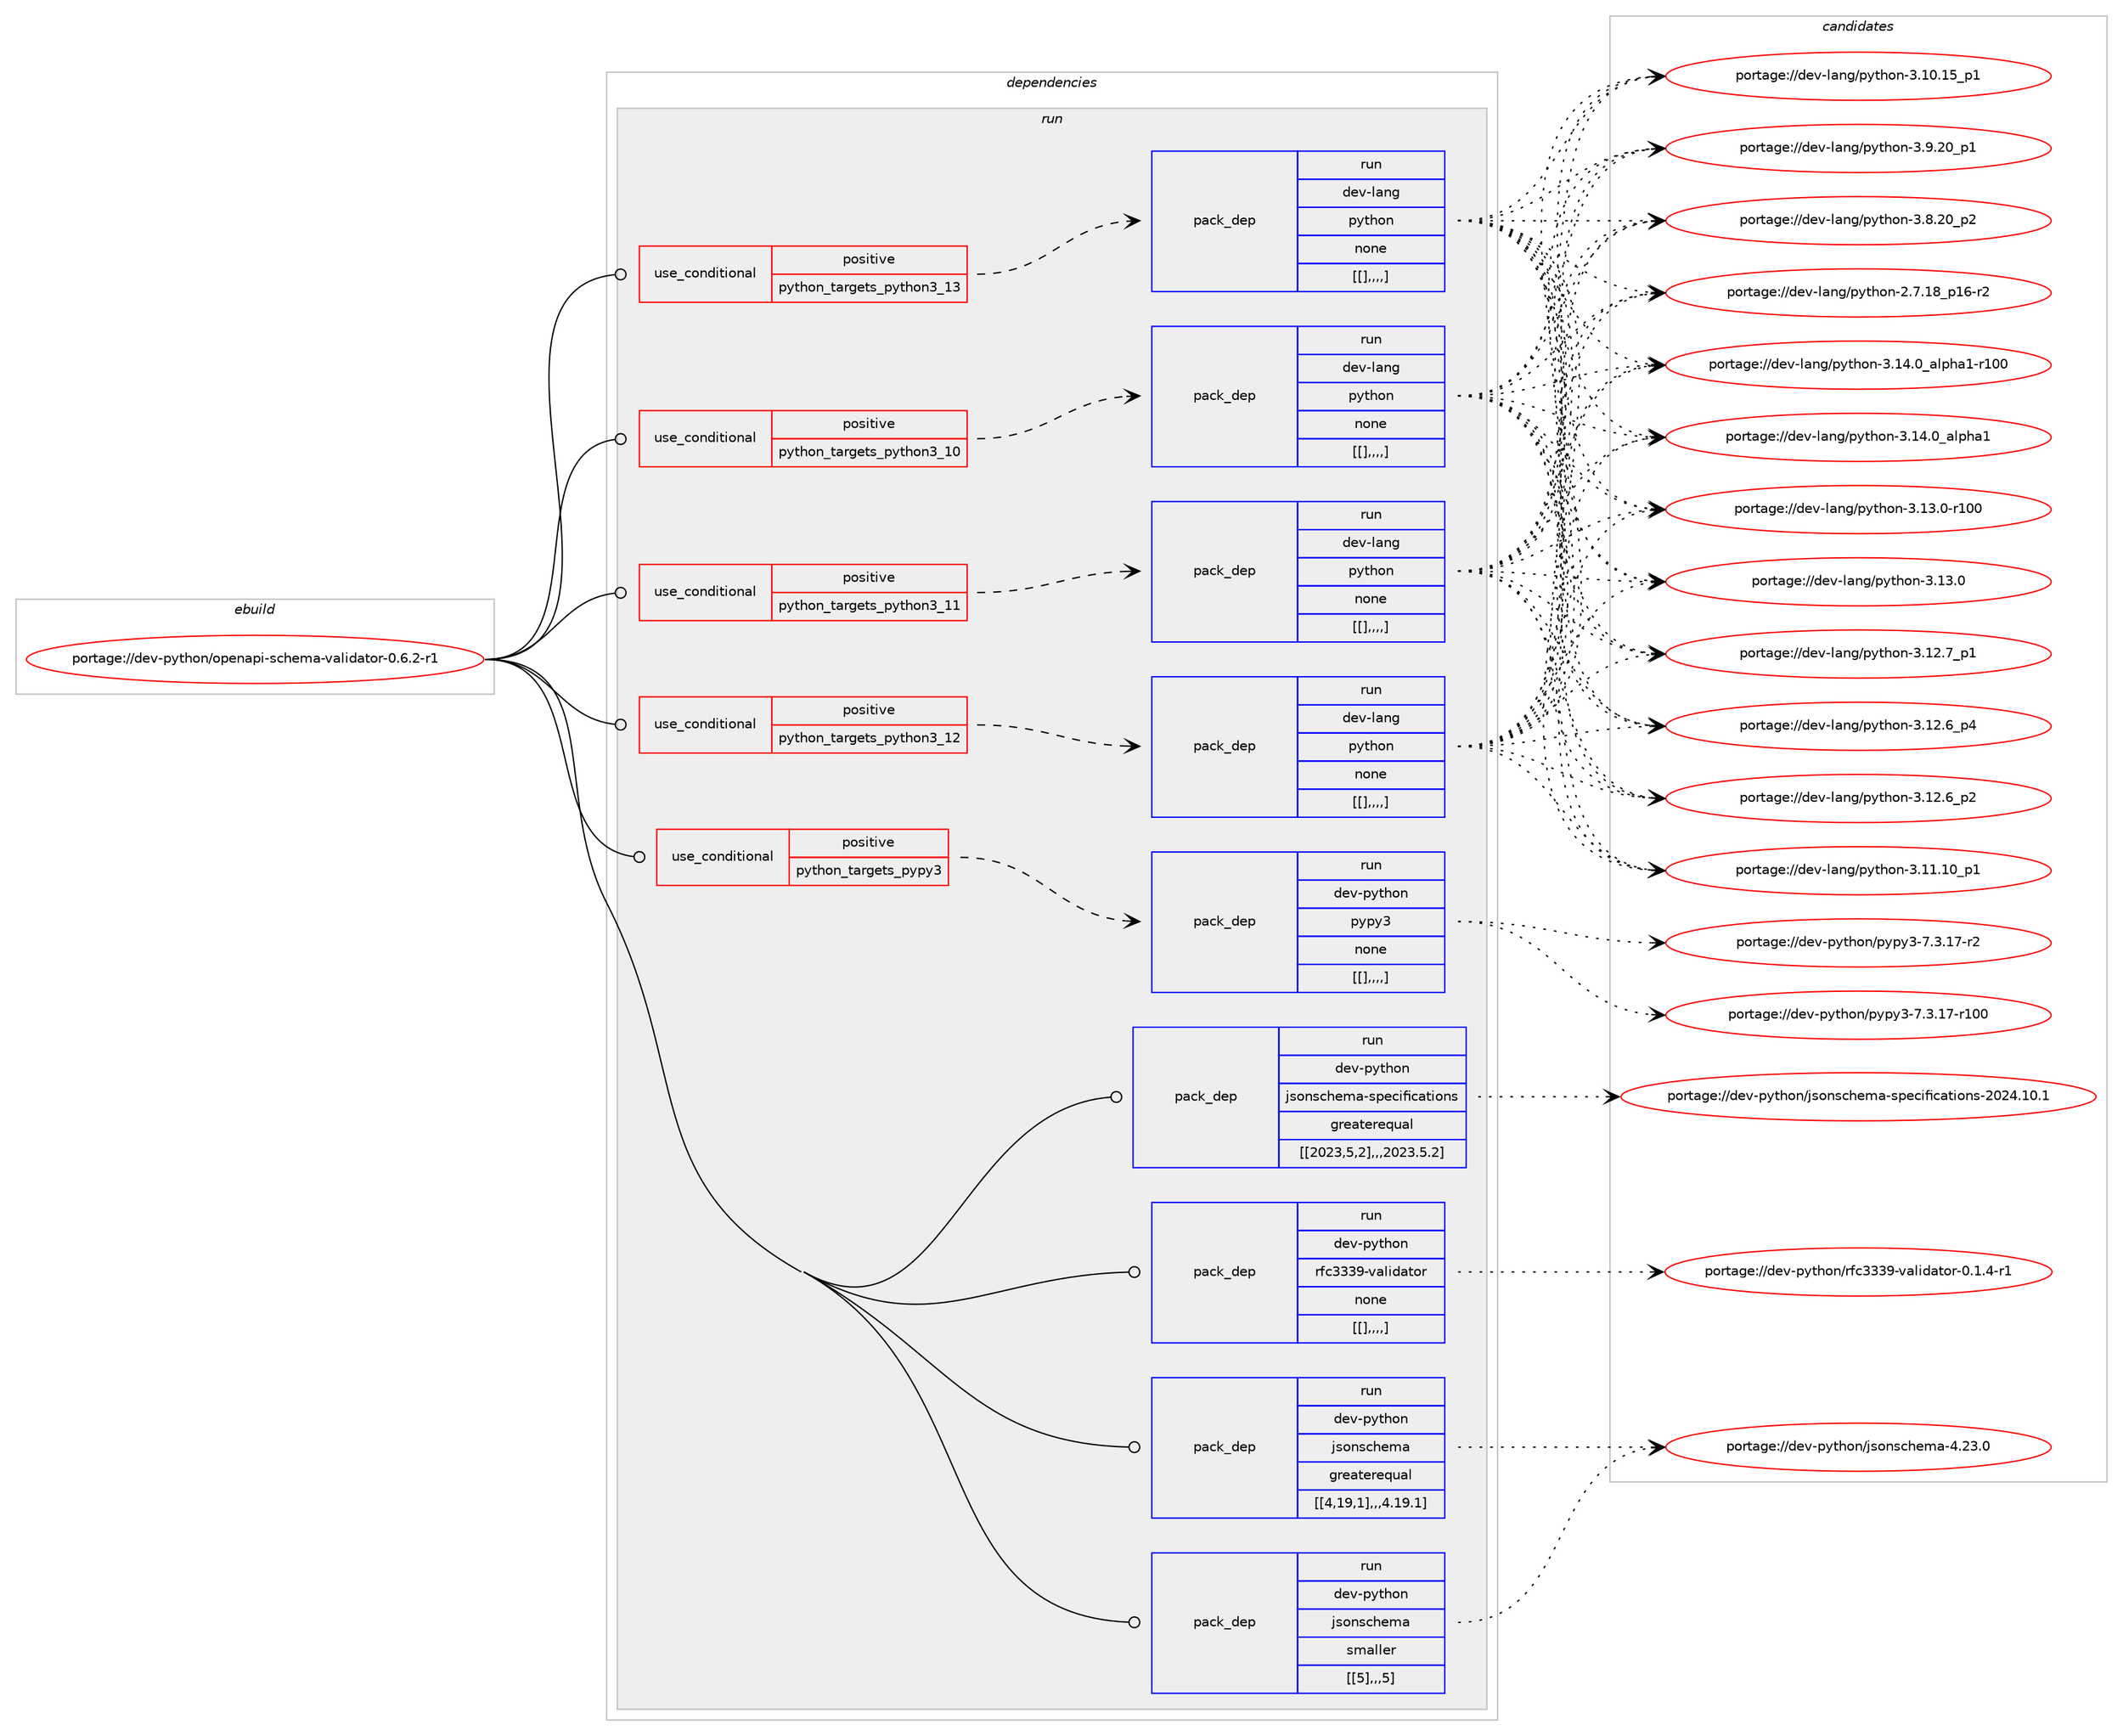 digraph prolog {

# *************
# Graph options
# *************

newrank=true;
concentrate=true;
compound=true;
graph [rankdir=LR,fontname=Helvetica,fontsize=10,ranksep=1.5];#, ranksep=2.5, nodesep=0.2];
edge  [arrowhead=vee];
node  [fontname=Helvetica,fontsize=10];

# **********
# The ebuild
# **********

subgraph cluster_leftcol {
color=gray;
label=<<i>ebuild</i>>;
id [label="portage://dev-python/openapi-schema-validator-0.6.2-r1", color=red, width=4, href="../dev-python/openapi-schema-validator-0.6.2-r1.svg"];
}

# ****************
# The dependencies
# ****************

subgraph cluster_midcol {
color=gray;
label=<<i>dependencies</i>>;
subgraph cluster_compile {
fillcolor="#eeeeee";
style=filled;
label=<<i>compile</i>>;
}
subgraph cluster_compileandrun {
fillcolor="#eeeeee";
style=filled;
label=<<i>compile and run</i>>;
}
subgraph cluster_run {
fillcolor="#eeeeee";
style=filled;
label=<<i>run</i>>;
subgraph cond37790 {
dependency158808 [label=<<TABLE BORDER="0" CELLBORDER="1" CELLSPACING="0" CELLPADDING="4"><TR><TD ROWSPAN="3" CELLPADDING="10">use_conditional</TD></TR><TR><TD>positive</TD></TR><TR><TD>python_targets_pypy3</TD></TR></TABLE>>, shape=none, color=red];
subgraph pack119749 {
dependency158879 [label=<<TABLE BORDER="0" CELLBORDER="1" CELLSPACING="0" CELLPADDING="4" WIDTH="220"><TR><TD ROWSPAN="6" CELLPADDING="30">pack_dep</TD></TR><TR><TD WIDTH="110">run</TD></TR><TR><TD>dev-python</TD></TR><TR><TD>pypy3</TD></TR><TR><TD>none</TD></TR><TR><TD>[[],,,,]</TD></TR></TABLE>>, shape=none, color=blue];
}
dependency158808:e -> dependency158879:w [weight=20,style="dashed",arrowhead="vee"];
}
id:e -> dependency158808:w [weight=20,style="solid",arrowhead="odot"];
subgraph cond37819 {
dependency158913 [label=<<TABLE BORDER="0" CELLBORDER="1" CELLSPACING="0" CELLPADDING="4"><TR><TD ROWSPAN="3" CELLPADDING="10">use_conditional</TD></TR><TR><TD>positive</TD></TR><TR><TD>python_targets_python3_10</TD></TR></TABLE>>, shape=none, color=red];
subgraph pack119798 {
dependency158987 [label=<<TABLE BORDER="0" CELLBORDER="1" CELLSPACING="0" CELLPADDING="4" WIDTH="220"><TR><TD ROWSPAN="6" CELLPADDING="30">pack_dep</TD></TR><TR><TD WIDTH="110">run</TD></TR><TR><TD>dev-lang</TD></TR><TR><TD>python</TD></TR><TR><TD>none</TD></TR><TR><TD>[[],,,,]</TD></TR></TABLE>>, shape=none, color=blue];
}
dependency158913:e -> dependency158987:w [weight=20,style="dashed",arrowhead="vee"];
}
id:e -> dependency158913:w [weight=20,style="solid",arrowhead="odot"];
subgraph cond37873 {
dependency159165 [label=<<TABLE BORDER="0" CELLBORDER="1" CELLSPACING="0" CELLPADDING="4"><TR><TD ROWSPAN="3" CELLPADDING="10">use_conditional</TD></TR><TR><TD>positive</TD></TR><TR><TD>python_targets_python3_11</TD></TR></TABLE>>, shape=none, color=red];
subgraph pack119937 {
dependency159167 [label=<<TABLE BORDER="0" CELLBORDER="1" CELLSPACING="0" CELLPADDING="4" WIDTH="220"><TR><TD ROWSPAN="6" CELLPADDING="30">pack_dep</TD></TR><TR><TD WIDTH="110">run</TD></TR><TR><TD>dev-lang</TD></TR><TR><TD>python</TD></TR><TR><TD>none</TD></TR><TR><TD>[[],,,,]</TD></TR></TABLE>>, shape=none, color=blue];
}
dependency159165:e -> dependency159167:w [weight=20,style="dashed",arrowhead="vee"];
}
id:e -> dependency159165:w [weight=20,style="solid",arrowhead="odot"];
subgraph cond37925 {
dependency159190 [label=<<TABLE BORDER="0" CELLBORDER="1" CELLSPACING="0" CELLPADDING="4"><TR><TD ROWSPAN="3" CELLPADDING="10">use_conditional</TD></TR><TR><TD>positive</TD></TR><TR><TD>python_targets_python3_12</TD></TR></TABLE>>, shape=none, color=red];
subgraph pack119955 {
dependency159193 [label=<<TABLE BORDER="0" CELLBORDER="1" CELLSPACING="0" CELLPADDING="4" WIDTH="220"><TR><TD ROWSPAN="6" CELLPADDING="30">pack_dep</TD></TR><TR><TD WIDTH="110">run</TD></TR><TR><TD>dev-lang</TD></TR><TR><TD>python</TD></TR><TR><TD>none</TD></TR><TR><TD>[[],,,,]</TD></TR></TABLE>>, shape=none, color=blue];
}
dependency159190:e -> dependency159193:w [weight=20,style="dashed",arrowhead="vee"];
}
id:e -> dependency159190:w [weight=20,style="solid",arrowhead="odot"];
subgraph cond37930 {
dependency159218 [label=<<TABLE BORDER="0" CELLBORDER="1" CELLSPACING="0" CELLPADDING="4"><TR><TD ROWSPAN="3" CELLPADDING="10">use_conditional</TD></TR><TR><TD>positive</TD></TR><TR><TD>python_targets_python3_13</TD></TR></TABLE>>, shape=none, color=red];
subgraph pack119985 {
dependency159238 [label=<<TABLE BORDER="0" CELLBORDER="1" CELLSPACING="0" CELLPADDING="4" WIDTH="220"><TR><TD ROWSPAN="6" CELLPADDING="30">pack_dep</TD></TR><TR><TD WIDTH="110">run</TD></TR><TR><TD>dev-lang</TD></TR><TR><TD>python</TD></TR><TR><TD>none</TD></TR><TR><TD>[[],,,,]</TD></TR></TABLE>>, shape=none, color=blue];
}
dependency159218:e -> dependency159238:w [weight=20,style="dashed",arrowhead="vee"];
}
id:e -> dependency159218:w [weight=20,style="solid",arrowhead="odot"];
subgraph pack119998 {
dependency159271 [label=<<TABLE BORDER="0" CELLBORDER="1" CELLSPACING="0" CELLPADDING="4" WIDTH="220"><TR><TD ROWSPAN="6" CELLPADDING="30">pack_dep</TD></TR><TR><TD WIDTH="110">run</TD></TR><TR><TD>dev-python</TD></TR><TR><TD>jsonschema</TD></TR><TR><TD>greaterequal</TD></TR><TR><TD>[[4,19,1],,,4.19.1]</TD></TR></TABLE>>, shape=none, color=blue];
}
id:e -> dependency159271:w [weight=20,style="solid",arrowhead="odot"];
subgraph pack120018 {
dependency159319 [label=<<TABLE BORDER="0" CELLBORDER="1" CELLSPACING="0" CELLPADDING="4" WIDTH="220"><TR><TD ROWSPAN="6" CELLPADDING="30">pack_dep</TD></TR><TR><TD WIDTH="110">run</TD></TR><TR><TD>dev-python</TD></TR><TR><TD>jsonschema</TD></TR><TR><TD>smaller</TD></TR><TR><TD>[[5],,,5]</TD></TR></TABLE>>, shape=none, color=blue];
}
id:e -> dependency159319:w [weight=20,style="solid",arrowhead="odot"];
subgraph pack120038 {
dependency159322 [label=<<TABLE BORDER="0" CELLBORDER="1" CELLSPACING="0" CELLPADDING="4" WIDTH="220"><TR><TD ROWSPAN="6" CELLPADDING="30">pack_dep</TD></TR><TR><TD WIDTH="110">run</TD></TR><TR><TD>dev-python</TD></TR><TR><TD>jsonschema-specifications</TD></TR><TR><TD>greaterequal</TD></TR><TR><TD>[[2023,5,2],,,2023.5.2]</TD></TR></TABLE>>, shape=none, color=blue];
}
id:e -> dependency159322:w [weight=20,style="solid",arrowhead="odot"];
subgraph pack120064 {
dependency159466 [label=<<TABLE BORDER="0" CELLBORDER="1" CELLSPACING="0" CELLPADDING="4" WIDTH="220"><TR><TD ROWSPAN="6" CELLPADDING="30">pack_dep</TD></TR><TR><TD WIDTH="110">run</TD></TR><TR><TD>dev-python</TD></TR><TR><TD>rfc3339-validator</TD></TR><TR><TD>none</TD></TR><TR><TD>[[],,,,]</TD></TR></TABLE>>, shape=none, color=blue];
}
id:e -> dependency159466:w [weight=20,style="solid",arrowhead="odot"];
}
}

# **************
# The candidates
# **************

subgraph cluster_choices {
rank=same;
color=gray;
label=<<i>candidates</i>>;

subgraph choice119787 {
color=black;
nodesep=1;
choice100101118451121211161041111104711212111212151455546514649554511450 [label="portage://dev-python/pypy3-7.3.17-r2", color=red, width=4,href="../dev-python/pypy3-7.3.17-r2.svg"];
choice1001011184511212111610411111047112121112121514555465146495545114494848 [label="portage://dev-python/pypy3-7.3.17-r100", color=red, width=4,href="../dev-python/pypy3-7.3.17-r100.svg"];
dependency158879:e -> choice100101118451121211161041111104711212111212151455546514649554511450:w [style=dotted,weight="100"];
dependency158879:e -> choice1001011184511212111610411111047112121112121514555465146495545114494848:w [style=dotted,weight="100"];
}
subgraph choice119790 {
color=black;
nodesep=1;
choice100101118451089711010347112121116104111110455146495246489597108112104974945114494848 [label="portage://dev-lang/python-3.14.0_alpha1-r100", color=red, width=4,href="../dev-lang/python-3.14.0_alpha1-r100.svg"];
choice1001011184510897110103471121211161041111104551464952464895971081121049749 [label="portage://dev-lang/python-3.14.0_alpha1", color=red, width=4,href="../dev-lang/python-3.14.0_alpha1.svg"];
choice1001011184510897110103471121211161041111104551464951464845114494848 [label="portage://dev-lang/python-3.13.0-r100", color=red, width=4,href="../dev-lang/python-3.13.0-r100.svg"];
choice10010111845108971101034711212111610411111045514649514648 [label="portage://dev-lang/python-3.13.0", color=red, width=4,href="../dev-lang/python-3.13.0.svg"];
choice100101118451089711010347112121116104111110455146495046559511249 [label="portage://dev-lang/python-3.12.7_p1", color=red, width=4,href="../dev-lang/python-3.12.7_p1.svg"];
choice100101118451089711010347112121116104111110455146495046549511252 [label="portage://dev-lang/python-3.12.6_p4", color=red, width=4,href="../dev-lang/python-3.12.6_p4.svg"];
choice100101118451089711010347112121116104111110455146495046549511250 [label="portage://dev-lang/python-3.12.6_p2", color=red, width=4,href="../dev-lang/python-3.12.6_p2.svg"];
choice10010111845108971101034711212111610411111045514649494649489511249 [label="portage://dev-lang/python-3.11.10_p1", color=red, width=4,href="../dev-lang/python-3.11.10_p1.svg"];
choice10010111845108971101034711212111610411111045514649484649539511249 [label="portage://dev-lang/python-3.10.15_p1", color=red, width=4,href="../dev-lang/python-3.10.15_p1.svg"];
choice100101118451089711010347112121116104111110455146574650489511249 [label="portage://dev-lang/python-3.9.20_p1", color=red, width=4,href="../dev-lang/python-3.9.20_p1.svg"];
choice100101118451089711010347112121116104111110455146564650489511250 [label="portage://dev-lang/python-3.8.20_p2", color=red, width=4,href="../dev-lang/python-3.8.20_p2.svg"];
choice100101118451089711010347112121116104111110455046554649569511249544511450 [label="portage://dev-lang/python-2.7.18_p16-r2", color=red, width=4,href="../dev-lang/python-2.7.18_p16-r2.svg"];
dependency158987:e -> choice100101118451089711010347112121116104111110455146495246489597108112104974945114494848:w [style=dotted,weight="100"];
dependency158987:e -> choice1001011184510897110103471121211161041111104551464952464895971081121049749:w [style=dotted,weight="100"];
dependency158987:e -> choice1001011184510897110103471121211161041111104551464951464845114494848:w [style=dotted,weight="100"];
dependency158987:e -> choice10010111845108971101034711212111610411111045514649514648:w [style=dotted,weight="100"];
dependency158987:e -> choice100101118451089711010347112121116104111110455146495046559511249:w [style=dotted,weight="100"];
dependency158987:e -> choice100101118451089711010347112121116104111110455146495046549511252:w [style=dotted,weight="100"];
dependency158987:e -> choice100101118451089711010347112121116104111110455146495046549511250:w [style=dotted,weight="100"];
dependency158987:e -> choice10010111845108971101034711212111610411111045514649494649489511249:w [style=dotted,weight="100"];
dependency158987:e -> choice10010111845108971101034711212111610411111045514649484649539511249:w [style=dotted,weight="100"];
dependency158987:e -> choice100101118451089711010347112121116104111110455146574650489511249:w [style=dotted,weight="100"];
dependency158987:e -> choice100101118451089711010347112121116104111110455146564650489511250:w [style=dotted,weight="100"];
dependency158987:e -> choice100101118451089711010347112121116104111110455046554649569511249544511450:w [style=dotted,weight="100"];
}
subgraph choice119796 {
color=black;
nodesep=1;
choice100101118451089711010347112121116104111110455146495246489597108112104974945114494848 [label="portage://dev-lang/python-3.14.0_alpha1-r100", color=red, width=4,href="../dev-lang/python-3.14.0_alpha1-r100.svg"];
choice1001011184510897110103471121211161041111104551464952464895971081121049749 [label="portage://dev-lang/python-3.14.0_alpha1", color=red, width=4,href="../dev-lang/python-3.14.0_alpha1.svg"];
choice1001011184510897110103471121211161041111104551464951464845114494848 [label="portage://dev-lang/python-3.13.0-r100", color=red, width=4,href="../dev-lang/python-3.13.0-r100.svg"];
choice10010111845108971101034711212111610411111045514649514648 [label="portage://dev-lang/python-3.13.0", color=red, width=4,href="../dev-lang/python-3.13.0.svg"];
choice100101118451089711010347112121116104111110455146495046559511249 [label="portage://dev-lang/python-3.12.7_p1", color=red, width=4,href="../dev-lang/python-3.12.7_p1.svg"];
choice100101118451089711010347112121116104111110455146495046549511252 [label="portage://dev-lang/python-3.12.6_p4", color=red, width=4,href="../dev-lang/python-3.12.6_p4.svg"];
choice100101118451089711010347112121116104111110455146495046549511250 [label="portage://dev-lang/python-3.12.6_p2", color=red, width=4,href="../dev-lang/python-3.12.6_p2.svg"];
choice10010111845108971101034711212111610411111045514649494649489511249 [label="portage://dev-lang/python-3.11.10_p1", color=red, width=4,href="../dev-lang/python-3.11.10_p1.svg"];
choice10010111845108971101034711212111610411111045514649484649539511249 [label="portage://dev-lang/python-3.10.15_p1", color=red, width=4,href="../dev-lang/python-3.10.15_p1.svg"];
choice100101118451089711010347112121116104111110455146574650489511249 [label="portage://dev-lang/python-3.9.20_p1", color=red, width=4,href="../dev-lang/python-3.9.20_p1.svg"];
choice100101118451089711010347112121116104111110455146564650489511250 [label="portage://dev-lang/python-3.8.20_p2", color=red, width=4,href="../dev-lang/python-3.8.20_p2.svg"];
choice100101118451089711010347112121116104111110455046554649569511249544511450 [label="portage://dev-lang/python-2.7.18_p16-r2", color=red, width=4,href="../dev-lang/python-2.7.18_p16-r2.svg"];
dependency159167:e -> choice100101118451089711010347112121116104111110455146495246489597108112104974945114494848:w [style=dotted,weight="100"];
dependency159167:e -> choice1001011184510897110103471121211161041111104551464952464895971081121049749:w [style=dotted,weight="100"];
dependency159167:e -> choice1001011184510897110103471121211161041111104551464951464845114494848:w [style=dotted,weight="100"];
dependency159167:e -> choice10010111845108971101034711212111610411111045514649514648:w [style=dotted,weight="100"];
dependency159167:e -> choice100101118451089711010347112121116104111110455146495046559511249:w [style=dotted,weight="100"];
dependency159167:e -> choice100101118451089711010347112121116104111110455146495046549511252:w [style=dotted,weight="100"];
dependency159167:e -> choice100101118451089711010347112121116104111110455146495046549511250:w [style=dotted,weight="100"];
dependency159167:e -> choice10010111845108971101034711212111610411111045514649494649489511249:w [style=dotted,weight="100"];
dependency159167:e -> choice10010111845108971101034711212111610411111045514649484649539511249:w [style=dotted,weight="100"];
dependency159167:e -> choice100101118451089711010347112121116104111110455146574650489511249:w [style=dotted,weight="100"];
dependency159167:e -> choice100101118451089711010347112121116104111110455146564650489511250:w [style=dotted,weight="100"];
dependency159167:e -> choice100101118451089711010347112121116104111110455046554649569511249544511450:w [style=dotted,weight="100"];
}
subgraph choice119801 {
color=black;
nodesep=1;
choice100101118451089711010347112121116104111110455146495246489597108112104974945114494848 [label="portage://dev-lang/python-3.14.0_alpha1-r100", color=red, width=4,href="../dev-lang/python-3.14.0_alpha1-r100.svg"];
choice1001011184510897110103471121211161041111104551464952464895971081121049749 [label="portage://dev-lang/python-3.14.0_alpha1", color=red, width=4,href="../dev-lang/python-3.14.0_alpha1.svg"];
choice1001011184510897110103471121211161041111104551464951464845114494848 [label="portage://dev-lang/python-3.13.0-r100", color=red, width=4,href="../dev-lang/python-3.13.0-r100.svg"];
choice10010111845108971101034711212111610411111045514649514648 [label="portage://dev-lang/python-3.13.0", color=red, width=4,href="../dev-lang/python-3.13.0.svg"];
choice100101118451089711010347112121116104111110455146495046559511249 [label="portage://dev-lang/python-3.12.7_p1", color=red, width=4,href="../dev-lang/python-3.12.7_p1.svg"];
choice100101118451089711010347112121116104111110455146495046549511252 [label="portage://dev-lang/python-3.12.6_p4", color=red, width=4,href="../dev-lang/python-3.12.6_p4.svg"];
choice100101118451089711010347112121116104111110455146495046549511250 [label="portage://dev-lang/python-3.12.6_p2", color=red, width=4,href="../dev-lang/python-3.12.6_p2.svg"];
choice10010111845108971101034711212111610411111045514649494649489511249 [label="portage://dev-lang/python-3.11.10_p1", color=red, width=4,href="../dev-lang/python-3.11.10_p1.svg"];
choice10010111845108971101034711212111610411111045514649484649539511249 [label="portage://dev-lang/python-3.10.15_p1", color=red, width=4,href="../dev-lang/python-3.10.15_p1.svg"];
choice100101118451089711010347112121116104111110455146574650489511249 [label="portage://dev-lang/python-3.9.20_p1", color=red, width=4,href="../dev-lang/python-3.9.20_p1.svg"];
choice100101118451089711010347112121116104111110455146564650489511250 [label="portage://dev-lang/python-3.8.20_p2", color=red, width=4,href="../dev-lang/python-3.8.20_p2.svg"];
choice100101118451089711010347112121116104111110455046554649569511249544511450 [label="portage://dev-lang/python-2.7.18_p16-r2", color=red, width=4,href="../dev-lang/python-2.7.18_p16-r2.svg"];
dependency159193:e -> choice100101118451089711010347112121116104111110455146495246489597108112104974945114494848:w [style=dotted,weight="100"];
dependency159193:e -> choice1001011184510897110103471121211161041111104551464952464895971081121049749:w [style=dotted,weight="100"];
dependency159193:e -> choice1001011184510897110103471121211161041111104551464951464845114494848:w [style=dotted,weight="100"];
dependency159193:e -> choice10010111845108971101034711212111610411111045514649514648:w [style=dotted,weight="100"];
dependency159193:e -> choice100101118451089711010347112121116104111110455146495046559511249:w [style=dotted,weight="100"];
dependency159193:e -> choice100101118451089711010347112121116104111110455146495046549511252:w [style=dotted,weight="100"];
dependency159193:e -> choice100101118451089711010347112121116104111110455146495046549511250:w [style=dotted,weight="100"];
dependency159193:e -> choice10010111845108971101034711212111610411111045514649494649489511249:w [style=dotted,weight="100"];
dependency159193:e -> choice10010111845108971101034711212111610411111045514649484649539511249:w [style=dotted,weight="100"];
dependency159193:e -> choice100101118451089711010347112121116104111110455146574650489511249:w [style=dotted,weight="100"];
dependency159193:e -> choice100101118451089711010347112121116104111110455146564650489511250:w [style=dotted,weight="100"];
dependency159193:e -> choice100101118451089711010347112121116104111110455046554649569511249544511450:w [style=dotted,weight="100"];
}
subgraph choice119812 {
color=black;
nodesep=1;
choice100101118451089711010347112121116104111110455146495246489597108112104974945114494848 [label="portage://dev-lang/python-3.14.0_alpha1-r100", color=red, width=4,href="../dev-lang/python-3.14.0_alpha1-r100.svg"];
choice1001011184510897110103471121211161041111104551464952464895971081121049749 [label="portage://dev-lang/python-3.14.0_alpha1", color=red, width=4,href="../dev-lang/python-3.14.0_alpha1.svg"];
choice1001011184510897110103471121211161041111104551464951464845114494848 [label="portage://dev-lang/python-3.13.0-r100", color=red, width=4,href="../dev-lang/python-3.13.0-r100.svg"];
choice10010111845108971101034711212111610411111045514649514648 [label="portage://dev-lang/python-3.13.0", color=red, width=4,href="../dev-lang/python-3.13.0.svg"];
choice100101118451089711010347112121116104111110455146495046559511249 [label="portage://dev-lang/python-3.12.7_p1", color=red, width=4,href="../dev-lang/python-3.12.7_p1.svg"];
choice100101118451089711010347112121116104111110455146495046549511252 [label="portage://dev-lang/python-3.12.6_p4", color=red, width=4,href="../dev-lang/python-3.12.6_p4.svg"];
choice100101118451089711010347112121116104111110455146495046549511250 [label="portage://dev-lang/python-3.12.6_p2", color=red, width=4,href="../dev-lang/python-3.12.6_p2.svg"];
choice10010111845108971101034711212111610411111045514649494649489511249 [label="portage://dev-lang/python-3.11.10_p1", color=red, width=4,href="../dev-lang/python-3.11.10_p1.svg"];
choice10010111845108971101034711212111610411111045514649484649539511249 [label="portage://dev-lang/python-3.10.15_p1", color=red, width=4,href="../dev-lang/python-3.10.15_p1.svg"];
choice100101118451089711010347112121116104111110455146574650489511249 [label="portage://dev-lang/python-3.9.20_p1", color=red, width=4,href="../dev-lang/python-3.9.20_p1.svg"];
choice100101118451089711010347112121116104111110455146564650489511250 [label="portage://dev-lang/python-3.8.20_p2", color=red, width=4,href="../dev-lang/python-3.8.20_p2.svg"];
choice100101118451089711010347112121116104111110455046554649569511249544511450 [label="portage://dev-lang/python-2.7.18_p16-r2", color=red, width=4,href="../dev-lang/python-2.7.18_p16-r2.svg"];
dependency159238:e -> choice100101118451089711010347112121116104111110455146495246489597108112104974945114494848:w [style=dotted,weight="100"];
dependency159238:e -> choice1001011184510897110103471121211161041111104551464952464895971081121049749:w [style=dotted,weight="100"];
dependency159238:e -> choice1001011184510897110103471121211161041111104551464951464845114494848:w [style=dotted,weight="100"];
dependency159238:e -> choice10010111845108971101034711212111610411111045514649514648:w [style=dotted,weight="100"];
dependency159238:e -> choice100101118451089711010347112121116104111110455146495046559511249:w [style=dotted,weight="100"];
dependency159238:e -> choice100101118451089711010347112121116104111110455146495046549511252:w [style=dotted,weight="100"];
dependency159238:e -> choice100101118451089711010347112121116104111110455146495046549511250:w [style=dotted,weight="100"];
dependency159238:e -> choice10010111845108971101034711212111610411111045514649494649489511249:w [style=dotted,weight="100"];
dependency159238:e -> choice10010111845108971101034711212111610411111045514649484649539511249:w [style=dotted,weight="100"];
dependency159238:e -> choice100101118451089711010347112121116104111110455146574650489511249:w [style=dotted,weight="100"];
dependency159238:e -> choice100101118451089711010347112121116104111110455146564650489511250:w [style=dotted,weight="100"];
dependency159238:e -> choice100101118451089711010347112121116104111110455046554649569511249544511450:w [style=dotted,weight="100"];
}
subgraph choice119818 {
color=black;
nodesep=1;
choice1001011184511212111610411111047106115111110115991041011099745524650514648 [label="portage://dev-python/jsonschema-4.23.0", color=red, width=4,href="../dev-python/jsonschema-4.23.0.svg"];
dependency159271:e -> choice1001011184511212111610411111047106115111110115991041011099745524650514648:w [style=dotted,weight="100"];
}
subgraph choice119820 {
color=black;
nodesep=1;
choice1001011184511212111610411111047106115111110115991041011099745524650514648 [label="portage://dev-python/jsonschema-4.23.0", color=red, width=4,href="../dev-python/jsonschema-4.23.0.svg"];
dependency159319:e -> choice1001011184511212111610411111047106115111110115991041011099745524650514648:w [style=dotted,weight="100"];
}
subgraph choice119822 {
color=black;
nodesep=1;
choice100101118451121211161041111104710611511111011599104101109974511511210199105102105999711610511111011545504850524649484649 [label="portage://dev-python/jsonschema-specifications-2024.10.1", color=red, width=4,href="../dev-python/jsonschema-specifications-2024.10.1.svg"];
dependency159322:e -> choice100101118451121211161041111104710611511111011599104101109974511511210199105102105999711610511111011545504850524649484649:w [style=dotted,weight="100"];
}
subgraph choice119846 {
color=black;
nodesep=1;
choice100101118451121211161041111104711410299515151574511897108105100971161111144548464946524511449 [label="portage://dev-python/rfc3339-validator-0.1.4-r1", color=red, width=4,href="../dev-python/rfc3339-validator-0.1.4-r1.svg"];
dependency159466:e -> choice100101118451121211161041111104711410299515151574511897108105100971161111144548464946524511449:w [style=dotted,weight="100"];
}
}

}
